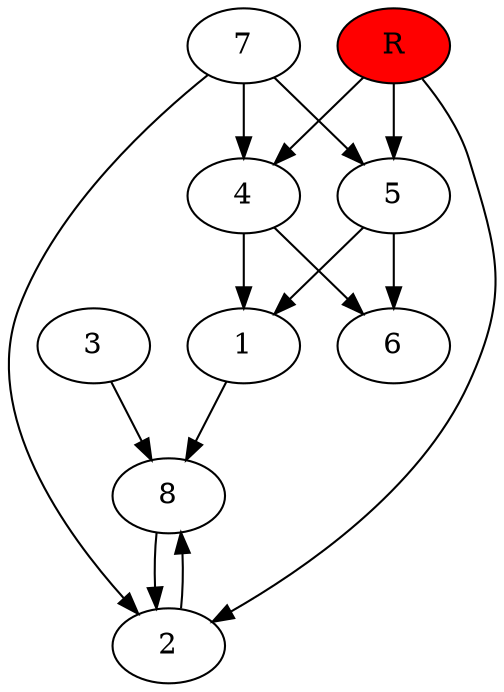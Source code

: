 digraph prb12797 {
	1
	2
	3
	4
	5
	6
	7
	8
	R [fillcolor="#ff0000" style=filled]
	1 -> 8
	2 -> 8
	3 -> 8
	4 -> 1
	4 -> 6
	5 -> 1
	5 -> 6
	7 -> 2
	7 -> 4
	7 -> 5
	8 -> 2
	R -> 2
	R -> 4
	R -> 5
}
